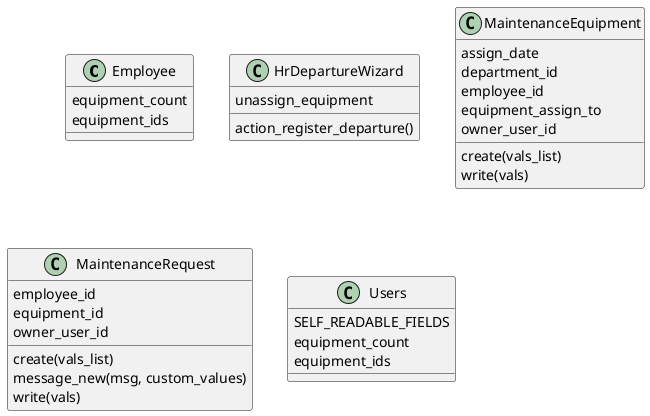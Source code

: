 @startuml classes_hr_maintenance
set namespaceSeparator none
class "Employee" as odoo_src.odoo.addons.hr_maintenance.models.res_users.Employee {
  equipment_count
  equipment_ids
}
class "HrDepartureWizard" as odoo_src.odoo.addons.hr_maintenance.wizard.hr_departure_wizard.HrDepartureWizard {
  unassign_equipment
  action_register_departure()
}
class "MaintenanceEquipment" as odoo_src.odoo.addons.hr_maintenance.models.equipment.MaintenanceEquipment {
  assign_date
  department_id
  employee_id
  equipment_assign_to
  owner_user_id
  create(vals_list)
  write(vals)
}
class "MaintenanceRequest" as odoo_src.odoo.addons.hr_maintenance.models.equipment.MaintenanceRequest {
  employee_id
  equipment_id
  owner_user_id
  create(vals_list)
  message_new(msg, custom_values)
  write(vals)
}
class "Users" as odoo_src.odoo.addons.hr_maintenance.models.res_users.Users {
  SELF_READABLE_FIELDS
  equipment_count
  equipment_ids
}
@enduml
